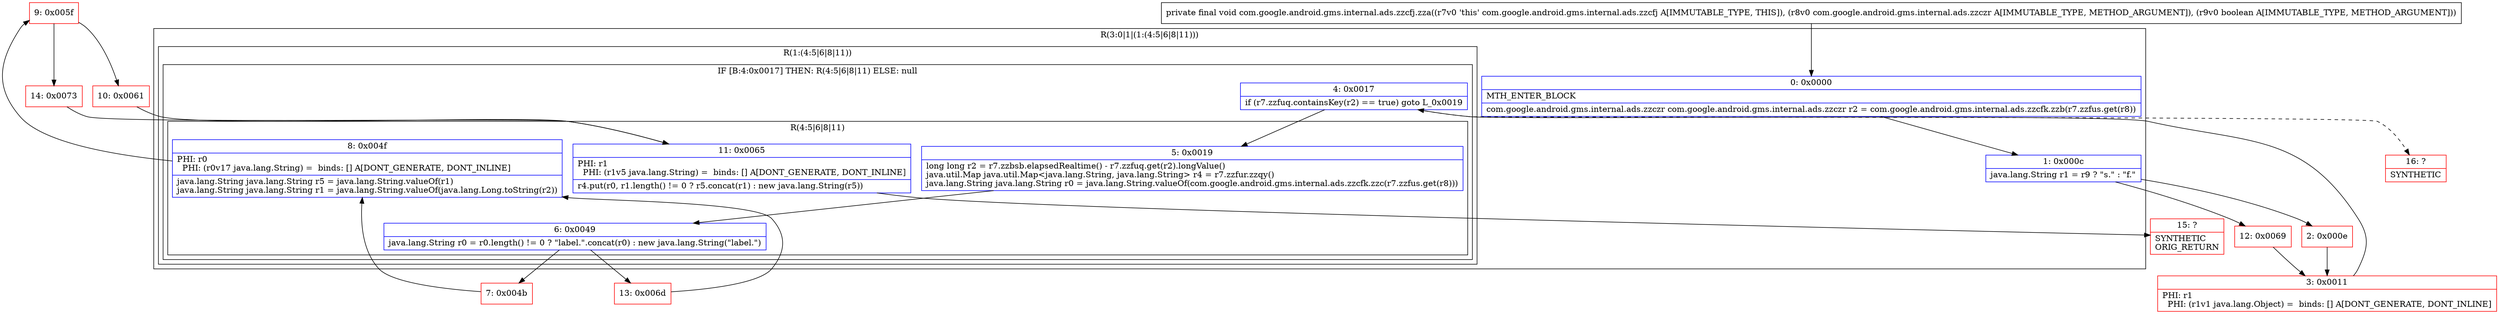 digraph "CFG forcom.google.android.gms.internal.ads.zzcfj.zza(Lcom\/google\/android\/gms\/internal\/ads\/zzczr;Z)V" {
subgraph cluster_Region_547801150 {
label = "R(3:0|1|(1:(4:5|6|8|11)))";
node [shape=record,color=blue];
Node_0 [shape=record,label="{0\:\ 0x0000|MTH_ENTER_BLOCK\l|com.google.android.gms.internal.ads.zzczr com.google.android.gms.internal.ads.zzczr r2 = com.google.android.gms.internal.ads.zzcfk.zzb(r7.zzfus.get(r8))\l}"];
Node_1 [shape=record,label="{1\:\ 0x000c|java.lang.String r1 = r9 ? \"s.\" : \"f.\"\l}"];
subgraph cluster_Region_1954509591 {
label = "R(1:(4:5|6|8|11))";
node [shape=record,color=blue];
subgraph cluster_IfRegion_1256459675 {
label = "IF [B:4:0x0017] THEN: R(4:5|6|8|11) ELSE: null";
node [shape=record,color=blue];
Node_4 [shape=record,label="{4\:\ 0x0017|if (r7.zzfuq.containsKey(r2) == true) goto L_0x0019\l}"];
subgraph cluster_Region_507501709 {
label = "R(4:5|6|8|11)";
node [shape=record,color=blue];
Node_5 [shape=record,label="{5\:\ 0x0019|long long r2 = r7.zzbsb.elapsedRealtime() \- r7.zzfuq.get(r2).longValue()\ljava.util.Map java.util.Map\<java.lang.String, java.lang.String\> r4 = r7.zzfur.zzqy()\ljava.lang.String java.lang.String r0 = java.lang.String.valueOf(com.google.android.gms.internal.ads.zzcfk.zzc(r7.zzfus.get(r8)))\l}"];
Node_6 [shape=record,label="{6\:\ 0x0049|java.lang.String r0 = r0.length() != 0 ? \"label.\".concat(r0) : new java.lang.String(\"label.\")\l}"];
Node_8 [shape=record,label="{8\:\ 0x004f|PHI: r0 \l  PHI: (r0v17 java.lang.String) =  binds: [] A[DONT_GENERATE, DONT_INLINE]\l|java.lang.String java.lang.String r5 = java.lang.String.valueOf(r1)\ljava.lang.String java.lang.String r1 = java.lang.String.valueOf(java.lang.Long.toString(r2))\l}"];
Node_11 [shape=record,label="{11\:\ 0x0065|PHI: r1 \l  PHI: (r1v5 java.lang.String) =  binds: [] A[DONT_GENERATE, DONT_INLINE]\l|r4.put(r0, r1.length() != 0 ? r5.concat(r1) : new java.lang.String(r5))\l}"];
}
}
}
}
Node_2 [shape=record,color=red,label="{2\:\ 0x000e}"];
Node_3 [shape=record,color=red,label="{3\:\ 0x0011|PHI: r1 \l  PHI: (r1v1 java.lang.Object) =  binds: [] A[DONT_GENERATE, DONT_INLINE]\l}"];
Node_7 [shape=record,color=red,label="{7\:\ 0x004b}"];
Node_9 [shape=record,color=red,label="{9\:\ 0x005f}"];
Node_10 [shape=record,color=red,label="{10\:\ 0x0061}"];
Node_12 [shape=record,color=red,label="{12\:\ 0x0069}"];
Node_13 [shape=record,color=red,label="{13\:\ 0x006d}"];
Node_14 [shape=record,color=red,label="{14\:\ 0x0073}"];
Node_15 [shape=record,color=red,label="{15\:\ ?|SYNTHETIC\lORIG_RETURN\l}"];
Node_16 [shape=record,color=red,label="{16\:\ ?|SYNTHETIC\l}"];
MethodNode[shape=record,label="{private final void com.google.android.gms.internal.ads.zzcfj.zza((r7v0 'this' com.google.android.gms.internal.ads.zzcfj A[IMMUTABLE_TYPE, THIS]), (r8v0 com.google.android.gms.internal.ads.zzczr A[IMMUTABLE_TYPE, METHOD_ARGUMENT]), (r9v0 boolean A[IMMUTABLE_TYPE, METHOD_ARGUMENT])) }"];
MethodNode -> Node_0;
Node_0 -> Node_1;
Node_1 -> Node_2;
Node_1 -> Node_12;
Node_4 -> Node_5;
Node_4 -> Node_16[style=dashed];
Node_5 -> Node_6;
Node_6 -> Node_7;
Node_6 -> Node_13;
Node_8 -> Node_9;
Node_11 -> Node_15;
Node_2 -> Node_3;
Node_3 -> Node_4;
Node_7 -> Node_8;
Node_9 -> Node_10;
Node_9 -> Node_14;
Node_10 -> Node_11;
Node_12 -> Node_3;
Node_13 -> Node_8;
Node_14 -> Node_11;
}

